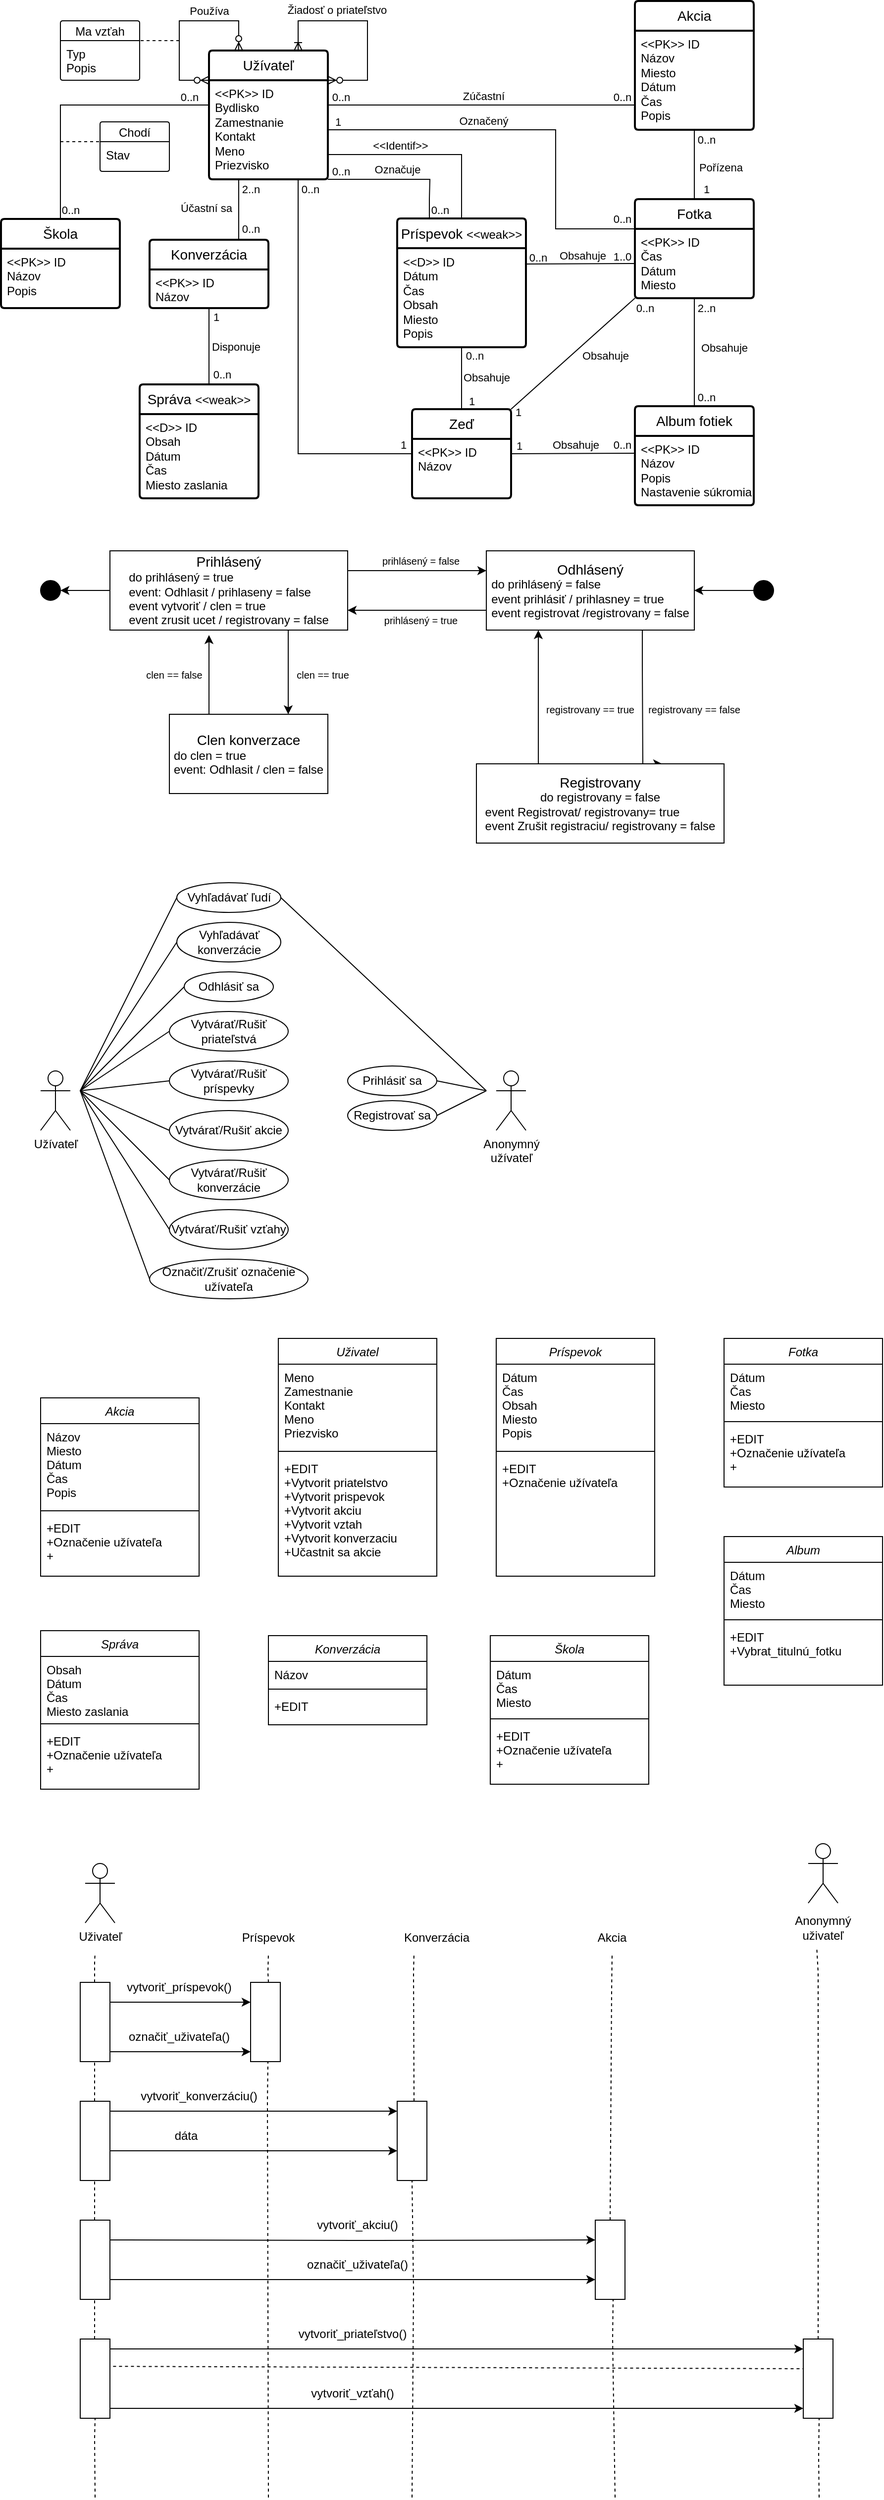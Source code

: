 <mxfile version="22.1.4" type="github">
  <diagram name="Page-1" id="Py95Msaqg68VN7jRr9Af">
    <mxGraphModel dx="1050" dy="542" grid="1" gridSize="10" guides="1" tooltips="1" connect="1" arrows="1" fold="1" page="1" pageScale="1" pageWidth="850" pageHeight="1100" math="0" shadow="0">
      <root>
        <mxCell id="0" />
        <mxCell id="1" parent="0" />
        <mxCell id="Nmloi4NeHado9MyzTiAl-1" value="Užívateľ" style="swimlane;childLayout=stackLayout;horizontal=1;startSize=30;horizontalStack=0;rounded=1;fontSize=14;fontStyle=0;strokeWidth=2;resizeParent=0;resizeLast=1;shadow=0;dashed=0;align=center;arcSize=4;whiteSpace=wrap;html=1;" vertex="1" parent="1">
          <mxGeometry x="250" y="90" width="120" height="130" as="geometry" />
        </mxCell>
        <mxCell id="Nmloi4NeHado9MyzTiAl-2" value="&amp;lt;&amp;lt;PK&amp;gt;&amp;gt; ID&lt;br&gt;Bydlisko&lt;br&gt;Zamestnanie&lt;br&gt;Kontakt&lt;br&gt;Meno&amp;nbsp;&lt;br&gt;Priezvisko" style="align=left;strokeColor=none;fillColor=none;spacingLeft=4;fontSize=12;verticalAlign=top;resizable=0;rotatable=0;part=1;html=1;" vertex="1" parent="Nmloi4NeHado9MyzTiAl-1">
          <mxGeometry y="30" width="120" height="100" as="geometry" />
        </mxCell>
        <mxCell id="Nmloi4NeHado9MyzTiAl-3" value="" style="edgeStyle=orthogonalEdgeStyle;fontSize=12;html=1;endArrow=ERzeroToMany;endFill=1;startArrow=ERzeroToMany;rounded=0;entryX=0.25;entryY=0;entryDx=0;entryDy=0;exitX=0;exitY=0;exitDx=0;exitDy=0;" edge="1" parent="Nmloi4NeHado9MyzTiAl-1" source="Nmloi4NeHado9MyzTiAl-2" target="Nmloi4NeHado9MyzTiAl-1">
          <mxGeometry width="100" height="100" relative="1" as="geometry">
            <mxPoint x="-130" y="120" as="sourcePoint" />
            <mxPoint x="-30" y="20" as="targetPoint" />
            <Array as="points">
              <mxPoint x="-30" y="30" />
              <mxPoint x="-30" y="-30" />
              <mxPoint x="30" y="-30" />
            </Array>
          </mxGeometry>
        </mxCell>
        <mxCell id="Nmloi4NeHado9MyzTiAl-4" value="" style="edgeStyle=orthogonalEdgeStyle;fontSize=12;html=1;endArrow=ERoneToMany;startArrow=ERzeroToMany;rounded=0;exitX=1;exitY=0;exitDx=0;exitDy=0;entryX=0.75;entryY=0;entryDx=0;entryDy=0;" edge="1" parent="Nmloi4NeHado9MyzTiAl-1" source="Nmloi4NeHado9MyzTiAl-2" target="Nmloi4NeHado9MyzTiAl-1">
          <mxGeometry width="100" height="100" relative="1" as="geometry">
            <mxPoint x="160" y="-10" as="sourcePoint" />
            <mxPoint x="260" y="-110" as="targetPoint" />
            <Array as="points">
              <mxPoint x="160" y="30" />
              <mxPoint x="160" y="-30" />
              <mxPoint x="90" y="-30" />
            </Array>
          </mxGeometry>
        </mxCell>
        <mxCell id="Nmloi4NeHado9MyzTiAl-5" value="Príspevok&amp;nbsp;&lt;font style=&quot;font-size: 12px;&quot;&gt;&amp;lt;&amp;lt;weak&amp;gt;&amp;gt;&lt;/font&gt;" style="swimlane;childLayout=stackLayout;horizontal=1;startSize=30;horizontalStack=0;rounded=1;fontSize=14;fontStyle=0;strokeWidth=2;resizeParent=0;resizeLast=1;shadow=0;dashed=0;align=center;arcSize=4;whiteSpace=wrap;html=1;" vertex="1" parent="1">
          <mxGeometry x="440" y="259.5" width="130" height="130" as="geometry" />
        </mxCell>
        <mxCell id="Nmloi4NeHado9MyzTiAl-6" value="&amp;lt;&amp;lt;D&amp;gt;&amp;gt; ID&lt;br&gt;Dátum&lt;br&gt;Čas&lt;br&gt;Obsah&lt;br&gt;Miesto&lt;br&gt;Popis" style="align=left;strokeColor=none;fillColor=none;spacingLeft=4;fontSize=12;verticalAlign=top;resizable=0;rotatable=0;part=1;html=1;" vertex="1" parent="Nmloi4NeHado9MyzTiAl-5">
          <mxGeometry y="30" width="130" height="100" as="geometry" />
        </mxCell>
        <mxCell id="Nmloi4NeHado9MyzTiAl-7" value="" style="endArrow=none;html=1;rounded=0;exitX=1;exitY=0.75;exitDx=0;exitDy=0;entryX=0.5;entryY=0;entryDx=0;entryDy=0;edgeStyle=orthogonalEdgeStyle;" edge="1" parent="1" source="Nmloi4NeHado9MyzTiAl-2" target="Nmloi4NeHado9MyzTiAl-5">
          <mxGeometry relative="1" as="geometry">
            <mxPoint x="380" y="320" as="sourcePoint" />
            <mxPoint x="460" y="145" as="targetPoint" />
          </mxGeometry>
        </mxCell>
        <mxCell id="Nmloi4NeHado9MyzTiAl-8" value="&amp;lt;&amp;lt;Identif&amp;gt;&amp;gt;" style="edgeLabel;html=1;align=center;verticalAlign=middle;resizable=0;points=[];" vertex="1" connectable="0" parent="Nmloi4NeHado9MyzTiAl-7">
          <mxGeometry x="-0.001" y="-1" relative="1" as="geometry">
            <mxPoint x="-27" y="-10" as="offset" />
          </mxGeometry>
        </mxCell>
        <mxCell id="Nmloi4NeHado9MyzTiAl-9" value="&lt;font style=&quot;font-size: 12px;&quot;&gt;Chodí&lt;/font&gt;" style="swimlane;childLayout=stackLayout;horizontal=1;startSize=20;horizontalStack=0;rounded=1;fontSize=14;fontStyle=0;strokeWidth=1;resizeParent=0;resizeLast=1;shadow=0;dashed=0;align=center;arcSize=4;whiteSpace=wrap;html=1;" vertex="1" parent="1">
          <mxGeometry x="140" y="162" width="70" height="50" as="geometry" />
        </mxCell>
        <mxCell id="Nmloi4NeHado9MyzTiAl-10" value="&lt;font style=&quot;font-size: 12px;&quot;&gt;Stav&lt;/font&gt;" style="align=left;strokeColor=none;fillColor=none;spacingLeft=4;fontSize=12;verticalAlign=top;resizable=0;rotatable=0;part=1;html=1;" vertex="1" parent="Nmloi4NeHado9MyzTiAl-9">
          <mxGeometry y="20" width="70" height="30" as="geometry" />
        </mxCell>
        <mxCell id="Nmloi4NeHado9MyzTiAl-11" value="" style="endArrow=none;dashed=1;html=1;rounded=0;entryX=0;entryY=0;entryDx=0;entryDy=0;" edge="1" parent="1" target="Nmloi4NeHado9MyzTiAl-10">
          <mxGeometry width="50" height="50" relative="1" as="geometry">
            <mxPoint x="100" y="182" as="sourcePoint" />
            <mxPoint x="-300" y="83.5" as="targetPoint" />
          </mxGeometry>
        </mxCell>
        <mxCell id="Nmloi4NeHado9MyzTiAl-12" value="Fotka" style="swimlane;childLayout=stackLayout;horizontal=1;startSize=30;horizontalStack=0;rounded=1;fontSize=14;fontStyle=0;strokeWidth=2;resizeParent=0;resizeLast=1;shadow=0;dashed=0;align=center;arcSize=4;whiteSpace=wrap;html=1;" vertex="1" parent="1">
          <mxGeometry x="680" y="240" width="120" height="100" as="geometry" />
        </mxCell>
        <mxCell id="Nmloi4NeHado9MyzTiAl-13" value="&amp;lt;&amp;lt;PK&amp;gt;&amp;gt; ID&lt;br&gt;Čas&amp;nbsp;&lt;br&gt;Dátum&amp;nbsp;&lt;br&gt;Miesto" style="align=left;strokeColor=none;fillColor=none;spacingLeft=4;fontSize=12;verticalAlign=top;resizable=0;rotatable=0;part=1;html=1;" vertex="1" parent="Nmloi4NeHado9MyzTiAl-12">
          <mxGeometry y="30" width="120" height="70" as="geometry" />
        </mxCell>
        <mxCell id="Nmloi4NeHado9MyzTiAl-14" value="Album fotiek" style="swimlane;childLayout=stackLayout;horizontal=1;startSize=30;horizontalStack=0;rounded=1;fontSize=14;fontStyle=0;strokeWidth=2;resizeParent=0;resizeLast=1;shadow=0;dashed=0;align=center;arcSize=4;whiteSpace=wrap;html=1;" vertex="1" parent="1">
          <mxGeometry x="680" y="449" width="120" height="100" as="geometry" />
        </mxCell>
        <mxCell id="Nmloi4NeHado9MyzTiAl-15" value="&amp;lt;&amp;lt;PK&amp;gt;&amp;gt; ID&lt;br&gt;Názov&lt;br&gt;Popis&lt;br&gt;Nastavenie súkromia" style="align=left;strokeColor=none;fillColor=none;spacingLeft=4;fontSize=12;verticalAlign=top;resizable=0;rotatable=0;part=1;html=1;" vertex="1" parent="Nmloi4NeHado9MyzTiAl-14">
          <mxGeometry y="30" width="120" height="70" as="geometry" />
        </mxCell>
        <mxCell id="Nmloi4NeHado9MyzTiAl-16" value="Zeď" style="swimlane;childLayout=stackLayout;horizontal=1;startSize=30;horizontalStack=0;rounded=1;fontSize=14;fontStyle=0;strokeWidth=2;resizeParent=0;resizeLast=1;shadow=0;dashed=0;align=center;arcSize=4;whiteSpace=wrap;html=1;" vertex="1" parent="1">
          <mxGeometry x="455" y="452" width="100" height="90" as="geometry" />
        </mxCell>
        <mxCell id="Nmloi4NeHado9MyzTiAl-17" value="&amp;lt;&amp;lt;PK&amp;gt;&amp;gt; ID&lt;br&gt;Názov" style="align=left;strokeColor=none;fillColor=none;spacingLeft=4;fontSize=12;verticalAlign=top;resizable=0;rotatable=0;part=1;html=1;" vertex="1" parent="Nmloi4NeHado9MyzTiAl-16">
          <mxGeometry y="30" width="100" height="60" as="geometry" />
        </mxCell>
        <mxCell id="Nmloi4NeHado9MyzTiAl-18" value="&lt;font style=&quot;font-size: 12px;&quot;&gt;Ma vzťah&lt;/font&gt;" style="swimlane;childLayout=stackLayout;horizontal=1;startSize=20;horizontalStack=0;rounded=1;fontSize=14;fontStyle=0;strokeWidth=1;resizeParent=0;resizeLast=1;shadow=0;dashed=0;align=center;arcSize=4;whiteSpace=wrap;html=1;" vertex="1" parent="1">
          <mxGeometry x="100" y="60" width="80" height="60" as="geometry" />
        </mxCell>
        <mxCell id="Nmloi4NeHado9MyzTiAl-19" value="Typ&lt;br&gt;Popis" style="align=left;strokeColor=none;fillColor=none;spacingLeft=4;fontSize=12;verticalAlign=top;resizable=0;rotatable=0;part=1;html=1;" vertex="1" parent="Nmloi4NeHado9MyzTiAl-18">
          <mxGeometry y="20" width="80" height="40" as="geometry" />
        </mxCell>
        <mxCell id="Nmloi4NeHado9MyzTiAl-20" value="" style="endArrow=none;dashed=1;html=1;rounded=0;entryX=1;entryY=0;entryDx=0;entryDy=0;" edge="1" parent="1" target="Nmloi4NeHado9MyzTiAl-19">
          <mxGeometry width="50" height="50" relative="1" as="geometry">
            <mxPoint x="220" y="80" as="sourcePoint" />
            <mxPoint x="180" y="30" as="targetPoint" />
          </mxGeometry>
        </mxCell>
        <mxCell id="Nmloi4NeHado9MyzTiAl-21" value="Žiadosť o priateľstvo" style="edgeLabel;html=1;align=center;verticalAlign=middle;resizable=0;points=[];" vertex="1" connectable="0" parent="1">
          <mxGeometry x="389.997" y="50" as="geometry">
            <mxPoint x="-11" y="-1" as="offset" />
          </mxGeometry>
        </mxCell>
        <mxCell id="Nmloi4NeHado9MyzTiAl-22" value="Zúčastní" style="edgeLabel;html=1;align=center;verticalAlign=middle;resizable=0;points=[];" vertex="1" connectable="0" parent="1">
          <mxGeometry x="529.993" y="137" as="geometry">
            <mxPoint x="-3" y="-1" as="offset" />
          </mxGeometry>
        </mxCell>
        <mxCell id="Nmloi4NeHado9MyzTiAl-23" value="Správa &lt;font style=&quot;font-size: 12px;&quot;&gt;&amp;lt;&amp;lt;weak&amp;gt;&amp;gt;&lt;/font&gt;" style="swimlane;childLayout=stackLayout;horizontal=1;startSize=30;horizontalStack=0;rounded=1;fontSize=14;fontStyle=0;strokeWidth=2;resizeParent=0;resizeLast=1;shadow=0;dashed=0;align=center;arcSize=4;whiteSpace=wrap;html=1;" vertex="1" parent="1">
          <mxGeometry x="180" y="427" width="120" height="115" as="geometry" />
        </mxCell>
        <mxCell id="Nmloi4NeHado9MyzTiAl-24" value="&amp;lt;&amp;lt;D&amp;gt;&amp;gt; ID&lt;br&gt;Obsah&lt;br&gt;Dátum&lt;br&gt;Čas&lt;br&gt;Miesto zaslania" style="align=left;strokeColor=none;fillColor=none;spacingLeft=4;fontSize=12;verticalAlign=top;resizable=0;rotatable=0;part=1;html=1;" vertex="1" parent="Nmloi4NeHado9MyzTiAl-23">
          <mxGeometry y="30" width="120" height="85" as="geometry" />
        </mxCell>
        <mxCell id="Nmloi4NeHado9MyzTiAl-25" value="" style="endArrow=none;html=1;rounded=0;entryX=0.5;entryY=0;entryDx=0;entryDy=0;exitX=0.5;exitY=1;exitDx=0;exitDy=0;" edge="1" parent="1" source="Nmloi4NeHado9MyzTiAl-13" target="Nmloi4NeHado9MyzTiAl-14">
          <mxGeometry relative="1" as="geometry">
            <mxPoint x="660" y="320" as="sourcePoint" />
            <mxPoint x="820" y="320" as="targetPoint" />
          </mxGeometry>
        </mxCell>
        <mxCell id="Nmloi4NeHado9MyzTiAl-26" value="0..n" style="edgeLabel;html=1;align=center;verticalAlign=middle;resizable=0;points=[];" vertex="1" connectable="0" parent="1">
          <mxGeometry x="751.996" y="440" as="geometry" />
        </mxCell>
        <mxCell id="Nmloi4NeHado9MyzTiAl-27" value="2..n" style="edgeLabel;html=1;align=center;verticalAlign=middle;resizable=0;points=[];" vertex="1" connectable="0" parent="1">
          <mxGeometry x="751.996" y="350" as="geometry" />
        </mxCell>
        <mxCell id="Nmloi4NeHado9MyzTiAl-28" value="Obsahuje" style="edgeLabel;html=1;align=center;verticalAlign=middle;resizable=0;points=[];" vertex="1" connectable="0" parent="1">
          <mxGeometry x="769.996" y="389.5" as="geometry" />
        </mxCell>
        <mxCell id="Nmloi4NeHado9MyzTiAl-29" value="Obsahuje" style="edgeLabel;html=1;align=center;verticalAlign=middle;resizable=0;points=[];" vertex="1" connectable="0" parent="1">
          <mxGeometry x="626.996" y="297" as="geometry" />
        </mxCell>
        <mxCell id="Nmloi4NeHado9MyzTiAl-30" value="Používa" style="edgeLabel;html=1;align=center;verticalAlign=middle;resizable=0;points=[];" vertex="1" connectable="0" parent="1">
          <mxGeometry x="249.996" y="50" as="geometry" />
        </mxCell>
        <mxCell id="Nmloi4NeHado9MyzTiAl-31" value="0..n" style="edgeLabel;html=1;align=center;verticalAlign=middle;resizable=0;points=[];" vertex="1" connectable="0" parent="1">
          <mxGeometry x="351.996" y="230" as="geometry" />
        </mxCell>
        <mxCell id="Nmloi4NeHado9MyzTiAl-32" value="Konverzácia" style="swimlane;childLayout=stackLayout;horizontal=1;startSize=30;horizontalStack=0;rounded=1;fontSize=14;fontStyle=0;strokeWidth=2;resizeParent=0;resizeLast=1;shadow=0;dashed=0;align=center;arcSize=4;whiteSpace=wrap;html=1;" vertex="1" parent="1">
          <mxGeometry x="190" y="281" width="120" height="69" as="geometry" />
        </mxCell>
        <mxCell id="Nmloi4NeHado9MyzTiAl-33" value="&amp;lt;&amp;lt;PK&amp;gt;&amp;gt; ID&lt;br&gt;Názov" style="align=left;strokeColor=none;fillColor=none;spacingLeft=4;fontSize=12;verticalAlign=top;resizable=0;rotatable=0;part=1;html=1;" vertex="1" parent="Nmloi4NeHado9MyzTiAl-32">
          <mxGeometry y="30" width="120" height="39" as="geometry" />
        </mxCell>
        <mxCell id="Nmloi4NeHado9MyzTiAl-34" value="" style="endArrow=none;html=1;rounded=0;entryX=0;entryY=0.25;entryDx=0;entryDy=0;exitX=0.75;exitY=1;exitDx=0;exitDy=0;edgeStyle=orthogonalEdgeStyle;" edge="1" parent="1" source="Nmloi4NeHado9MyzTiAl-2" target="Nmloi4NeHado9MyzTiAl-17">
          <mxGeometry width="50" height="50" relative="1" as="geometry">
            <mxPoint x="350" y="440" as="sourcePoint" />
            <mxPoint x="400" y="390" as="targetPoint" />
          </mxGeometry>
        </mxCell>
        <mxCell id="Nmloi4NeHado9MyzTiAl-35" value="" style="endArrow=none;html=1;rounded=0;entryX=0.25;entryY=1;entryDx=0;entryDy=0;exitX=0.75;exitY=0;exitDx=0;exitDy=0;" edge="1" parent="1" source="Nmloi4NeHado9MyzTiAl-32" target="Nmloi4NeHado9MyzTiAl-2">
          <mxGeometry width="50" height="50" relative="1" as="geometry">
            <mxPoint x="140" y="320" as="sourcePoint" />
            <mxPoint x="190" y="270" as="targetPoint" />
          </mxGeometry>
        </mxCell>
        <mxCell id="Nmloi4NeHado9MyzTiAl-36" value="" style="endArrow=none;html=1;rounded=0;entryX=0.5;entryY=1;entryDx=0;entryDy=0;exitX=0.5;exitY=0;exitDx=0;exitDy=0;edgeStyle=orthogonalEdgeStyle;" edge="1" parent="1" source="Nmloi4NeHado9MyzTiAl-23" target="Nmloi4NeHado9MyzTiAl-33">
          <mxGeometry width="50" height="50" relative="1" as="geometry">
            <mxPoint x="100" y="360" as="sourcePoint" />
            <mxPoint x="150" y="310" as="targetPoint" />
            <Array as="points">
              <mxPoint x="250" y="370" />
              <mxPoint x="250" y="370" />
            </Array>
          </mxGeometry>
        </mxCell>
        <mxCell id="Nmloi4NeHado9MyzTiAl-37" value="0..n" style="edgeLabel;html=1;align=center;verticalAlign=middle;resizable=0;points=[];" vertex="1" connectable="0" parent="1">
          <mxGeometry x="262.996" y="416.5" as="geometry" />
        </mxCell>
        <mxCell id="Nmloi4NeHado9MyzTiAl-38" value="0..n" style="edgeLabel;html=1;align=center;verticalAlign=middle;resizable=0;points=[];" vertex="1" connectable="0" parent="1">
          <mxGeometry x="291.996" y="270" as="geometry" />
        </mxCell>
        <mxCell id="Nmloi4NeHado9MyzTiAl-39" value="2..n" style="edgeLabel;html=1;align=center;verticalAlign=middle;resizable=0;points=[];" vertex="1" connectable="0" parent="1">
          <mxGeometry x="291.996" y="230" as="geometry" />
        </mxCell>
        <mxCell id="Nmloi4NeHado9MyzTiAl-40" value="1" style="edgeLabel;html=1;align=center;verticalAlign=middle;resizable=0;points=[];" vertex="1" connectable="0" parent="1">
          <mxGeometry x="256.996" y="359" as="geometry" />
        </mxCell>
        <mxCell id="Nmloi4NeHado9MyzTiAl-41" value="Disponuje" style="edgeLabel;html=1;align=center;verticalAlign=middle;resizable=0;points=[];" vertex="1" connectable="0" parent="1">
          <mxGeometry x="280.003" y="389.5" as="geometry">
            <mxPoint x="-3" y="-1" as="offset" />
          </mxGeometry>
        </mxCell>
        <mxCell id="Nmloi4NeHado9MyzTiAl-42" value="Účastní sa" style="edgeLabel;html=1;align=center;verticalAlign=middle;resizable=0;points=[];" vertex="1" connectable="0" parent="1">
          <mxGeometry x="250.003" y="250" as="geometry">
            <mxPoint x="-3" y="-1" as="offset" />
          </mxGeometry>
        </mxCell>
        <mxCell id="Nmloi4NeHado9MyzTiAl-43" value="Škola" style="swimlane;childLayout=stackLayout;horizontal=1;startSize=30;horizontalStack=0;rounded=1;fontSize=14;fontStyle=0;strokeWidth=2;resizeParent=0;resizeLast=1;shadow=0;dashed=0;align=center;arcSize=4;whiteSpace=wrap;html=1;" vertex="1" parent="1">
          <mxGeometry x="40" y="260" width="120" height="90" as="geometry" />
        </mxCell>
        <mxCell id="Nmloi4NeHado9MyzTiAl-44" value="&amp;lt;&amp;lt;PK&amp;gt;&amp;gt; ID&lt;br&gt;Názov&lt;br&gt;Popis" style="align=left;strokeColor=none;fillColor=none;spacingLeft=4;fontSize=12;verticalAlign=top;resizable=0;rotatable=0;part=1;html=1;" vertex="1" parent="Nmloi4NeHado9MyzTiAl-43">
          <mxGeometry y="30" width="120" height="60" as="geometry" />
        </mxCell>
        <mxCell id="Nmloi4NeHado9MyzTiAl-45" value="0..n" style="edgeLabel;html=1;align=center;verticalAlign=middle;resizable=0;points=[];" vertex="1" connectable="0" parent="1">
          <mxGeometry x="517.996" y="398" as="geometry" />
        </mxCell>
        <mxCell id="Nmloi4NeHado9MyzTiAl-46" value="1" style="edgeLabel;html=1;align=center;verticalAlign=middle;resizable=0;points=[];" vertex="1" connectable="0" parent="1">
          <mxGeometry x="445.996" y="487.5" as="geometry" />
        </mxCell>
        <mxCell id="Nmloi4NeHado9MyzTiAl-47" value="1" style="edgeLabel;html=1;align=center;verticalAlign=middle;resizable=0;points=[];" vertex="1" connectable="0" parent="1">
          <mxGeometry x="514.996" y="444" as="geometry" />
        </mxCell>
        <mxCell id="Nmloi4NeHado9MyzTiAl-48" value="" style="endArrow=none;html=1;rounded=0;entryX=0.5;entryY=1;entryDx=0;entryDy=0;exitX=0.5;exitY=0;exitDx=0;exitDy=0;" edge="1" parent="1" source="Nmloi4NeHado9MyzTiAl-16" target="Nmloi4NeHado9MyzTiAl-6">
          <mxGeometry width="50" height="50" relative="1" as="geometry">
            <mxPoint x="390" y="470" as="sourcePoint" />
            <mxPoint x="440" y="420" as="targetPoint" />
          </mxGeometry>
        </mxCell>
        <mxCell id="Nmloi4NeHado9MyzTiAl-49" value="Obsahuje" style="edgeLabel;html=1;align=center;verticalAlign=middle;resizable=0;points=[];" vertex="1" connectable="0" parent="1">
          <mxGeometry x="529.996" y="419.5" as="geometry" />
        </mxCell>
        <mxCell id="Nmloi4NeHado9MyzTiAl-50" value="" style="endArrow=none;html=1;rounded=0;exitX=1;exitY=0;exitDx=0;exitDy=0;entryX=0;entryY=1;entryDx=0;entryDy=0;" edge="1" parent="1" source="Nmloi4NeHado9MyzTiAl-16" target="Nmloi4NeHado9MyzTiAl-13">
          <mxGeometry width="50" height="50" relative="1" as="geometry">
            <mxPoint x="610" y="440" as="sourcePoint" />
            <mxPoint x="660" y="390" as="targetPoint" />
          </mxGeometry>
        </mxCell>
        <mxCell id="Nmloi4NeHado9MyzTiAl-51" value="" style="endArrow=none;html=1;rounded=0;exitX=1;exitY=0.25;exitDx=0;exitDy=0;entryX=0;entryY=0.25;entryDx=0;entryDy=0;" edge="1" parent="1" source="Nmloi4NeHado9MyzTiAl-17" target="Nmloi4NeHado9MyzTiAl-15">
          <mxGeometry width="50" height="50" relative="1" as="geometry">
            <mxPoint x="565" y="462" as="sourcePoint" />
            <mxPoint x="690" y="330" as="targetPoint" />
          </mxGeometry>
        </mxCell>
        <mxCell id="Nmloi4NeHado9MyzTiAl-52" value="Obsahuje" style="edgeLabel;html=1;align=center;verticalAlign=middle;resizable=0;points=[];" vertex="1" connectable="0" parent="1">
          <mxGeometry x="649.996" y="398" as="geometry" />
        </mxCell>
        <mxCell id="Nmloi4NeHado9MyzTiAl-53" value="Obsahuje" style="edgeLabel;html=1;align=center;verticalAlign=middle;resizable=0;points=[];" vertex="1" connectable="0" parent="1">
          <mxGeometry x="619.996" y="487.5" as="geometry" />
        </mxCell>
        <mxCell id="Nmloi4NeHado9MyzTiAl-54" value="1" style="edgeLabel;html=1;align=center;verticalAlign=middle;resizable=0;points=[];" vertex="1" connectable="0" parent="1">
          <mxGeometry x="561.996" y="455" as="geometry" />
        </mxCell>
        <mxCell id="Nmloi4NeHado9MyzTiAl-55" value="1" style="edgeLabel;html=1;align=center;verticalAlign=middle;resizable=0;points=[];" vertex="1" connectable="0" parent="1">
          <mxGeometry x="562.996" y="489" as="geometry" />
        </mxCell>
        <mxCell id="Nmloi4NeHado9MyzTiAl-56" value="0..n" style="edgeLabel;html=1;align=center;verticalAlign=middle;resizable=0;points=[];" vertex="1" connectable="0" parent="1">
          <mxGeometry x="689.996" y="350" as="geometry" />
        </mxCell>
        <mxCell id="Nmloi4NeHado9MyzTiAl-57" value="0..n" style="edgeLabel;html=1;align=center;verticalAlign=middle;resizable=0;points=[];" vertex="1" connectable="0" parent="1">
          <mxGeometry x="666.996" y="487.5" as="geometry" />
        </mxCell>
        <mxCell id="Nmloi4NeHado9MyzTiAl-58" value="0..n" style="edgeLabel;html=1;align=center;verticalAlign=middle;resizable=0;points=[];" vertex="1" connectable="0" parent="1">
          <mxGeometry x="581.996" y="299" as="geometry" />
        </mxCell>
        <mxCell id="Nmloi4NeHado9MyzTiAl-59" value="1..0" style="edgeLabel;html=1;align=center;verticalAlign=middle;resizable=0;points=[];" vertex="1" connectable="0" parent="1">
          <mxGeometry x="666.996" y="298" as="geometry" />
        </mxCell>
        <mxCell id="Nmloi4NeHado9MyzTiAl-60" value="" style="endArrow=none;html=1;rounded=0;exitX=0.992;exitY=0.16;exitDx=0;exitDy=0;entryX=0;entryY=0.5;entryDx=0;entryDy=0;exitPerimeter=0;" edge="1" parent="1" source="Nmloi4NeHado9MyzTiAl-6" target="Nmloi4NeHado9MyzTiAl-13">
          <mxGeometry width="50" height="50" relative="1" as="geometry">
            <mxPoint x="610" y="370" as="sourcePoint" />
            <mxPoint x="660" y="320" as="targetPoint" />
          </mxGeometry>
        </mxCell>
        <mxCell id="Nmloi4NeHado9MyzTiAl-61" value="Akcia" style="swimlane;childLayout=stackLayout;horizontal=1;startSize=30;horizontalStack=0;rounded=1;fontSize=14;fontStyle=0;strokeWidth=2;resizeParent=0;resizeLast=1;shadow=0;dashed=0;align=center;arcSize=4;whiteSpace=wrap;html=1;" vertex="1" parent="1">
          <mxGeometry x="680" y="40" width="120" height="130" as="geometry" />
        </mxCell>
        <mxCell id="Nmloi4NeHado9MyzTiAl-62" value="&amp;lt;&amp;lt;PK&amp;gt;&amp;gt; ID&lt;br&gt;Názov&lt;br&gt;Miesto&lt;br&gt;Dátum&lt;br&gt;Čas&lt;br&gt;Popis" style="align=left;strokeColor=none;fillColor=none;spacingLeft=4;fontSize=12;verticalAlign=top;resizable=0;rotatable=0;part=1;html=1;" vertex="1" parent="Nmloi4NeHado9MyzTiAl-61">
          <mxGeometry y="30" width="120" height="100" as="geometry" />
        </mxCell>
        <mxCell id="Nmloi4NeHado9MyzTiAl-63" value="" style="endArrow=none;html=1;rounded=0;entryX=0.5;entryY=1;entryDx=0;entryDy=0;exitX=0.5;exitY=0;exitDx=0;exitDy=0;" edge="1" parent="1" source="Nmloi4NeHado9MyzTiAl-12" target="Nmloi4NeHado9MyzTiAl-62">
          <mxGeometry width="50" height="50" relative="1" as="geometry">
            <mxPoint x="620" y="250" as="sourcePoint" />
            <mxPoint x="670" y="200" as="targetPoint" />
          </mxGeometry>
        </mxCell>
        <mxCell id="Nmloi4NeHado9MyzTiAl-64" value="Pořízena&amp;nbsp;" style="edgeLabel;html=1;align=center;verticalAlign=middle;resizable=0;points=[];" vertex="1" connectable="0" parent="1">
          <mxGeometry x="767.996" y="208" as="geometry" />
        </mxCell>
        <mxCell id="Nmloi4NeHado9MyzTiAl-65" value="0..n" style="edgeLabel;html=1;align=center;verticalAlign=middle;resizable=0;points=[];" vertex="1" connectable="0" parent="1">
          <mxGeometry x="751.996" y="180" as="geometry" />
        </mxCell>
        <mxCell id="Nmloi4NeHado9MyzTiAl-66" value="1" style="edgeLabel;html=1;align=center;verticalAlign=middle;resizable=0;points=[];" vertex="1" connectable="0" parent="1">
          <mxGeometry x="751.996" y="230" as="geometry" />
        </mxCell>
        <mxCell id="Nmloi4NeHado9MyzTiAl-67" value="" style="endArrow=none;html=1;rounded=0;exitX=1;exitY=0.5;exitDx=0;exitDy=0;entryX=0;entryY=0;entryDx=0;entryDy=0;edgeStyle=orthogonalEdgeStyle;" edge="1" parent="1" source="Nmloi4NeHado9MyzTiAl-2" target="Nmloi4NeHado9MyzTiAl-13">
          <mxGeometry relative="1" as="geometry">
            <mxPoint x="380" y="205" as="sourcePoint" />
            <mxPoint x="515" y="270" as="targetPoint" />
            <Array as="points">
              <mxPoint x="600" y="170" />
              <mxPoint x="600" y="270" />
            </Array>
          </mxGeometry>
        </mxCell>
        <mxCell id="Nmloi4NeHado9MyzTiAl-68" value="Označený" style="edgeLabel;html=1;align=center;verticalAlign=middle;resizable=0;points=[];" vertex="1" connectable="0" parent="1">
          <mxGeometry x="529.993" y="162" as="geometry">
            <mxPoint x="-3" y="-1" as="offset" />
          </mxGeometry>
        </mxCell>
        <mxCell id="Nmloi4NeHado9MyzTiAl-69" value="" style="endArrow=none;html=1;rounded=0;entryX=1;entryY=1;entryDx=0;entryDy=0;exitX=0.25;exitY=0;exitDx=0;exitDy=0;edgeStyle=orthogonalEdgeStyle;" edge="1" parent="1" source="Nmloi4NeHado9MyzTiAl-5" target="Nmloi4NeHado9MyzTiAl-2">
          <mxGeometry width="50" height="50" relative="1" as="geometry">
            <mxPoint x="440" y="310" as="sourcePoint" />
            <mxPoint x="490" y="260" as="targetPoint" />
            <Array as="points">
              <mxPoint x="473" y="240" />
              <mxPoint x="473" y="240" />
              <mxPoint x="473" y="220" />
            </Array>
          </mxGeometry>
        </mxCell>
        <mxCell id="Nmloi4NeHado9MyzTiAl-70" value="Označuje" style="edgeLabel;html=1;align=center;verticalAlign=middle;resizable=0;points=[];" vertex="1" connectable="0" parent="1">
          <mxGeometry x="440" y="210" as="geometry" />
        </mxCell>
        <mxCell id="Nmloi4NeHado9MyzTiAl-71" value="0..n" style="edgeLabel;html=1;align=center;verticalAlign=middle;resizable=0;points=[];" vertex="1" connectable="0" parent="1">
          <mxGeometry x="382.996" y="212" as="geometry" />
        </mxCell>
        <mxCell id="Nmloi4NeHado9MyzTiAl-72" value="0..n" style="edgeLabel;html=1;align=center;verticalAlign=middle;resizable=0;points=[];" vertex="1" connectable="0" parent="1">
          <mxGeometry x="482.996" y="251" as="geometry" />
        </mxCell>
        <mxCell id="Nmloi4NeHado9MyzTiAl-73" value="1" style="edgeLabel;html=1;align=center;verticalAlign=middle;resizable=0;points=[];" vertex="1" connectable="0" parent="1">
          <mxGeometry x="379.996" y="162" as="geometry" />
        </mxCell>
        <mxCell id="Nmloi4NeHado9MyzTiAl-74" value="0..n" style="edgeLabel;html=1;align=center;verticalAlign=middle;resizable=0;points=[];" vertex="1" connectable="0" parent="1">
          <mxGeometry x="666.996" y="260" as="geometry" />
        </mxCell>
        <mxCell id="Nmloi4NeHado9MyzTiAl-75" value="0..n" style="edgeLabel;html=1;align=center;verticalAlign=middle;resizable=0;points=[];" vertex="1" connectable="0" parent="1">
          <mxGeometry x="666.996" y="137" as="geometry" />
        </mxCell>
        <mxCell id="Nmloi4NeHado9MyzTiAl-76" value="0..n" style="edgeLabel;html=1;align=center;verticalAlign=middle;resizable=0;points=[];" vertex="1" connectable="0" parent="1">
          <mxGeometry x="382.996" y="137" as="geometry" />
        </mxCell>
        <mxCell id="Nmloi4NeHado9MyzTiAl-77" value="" style="endArrow=none;html=1;rounded=0;exitX=1;exitY=0.25;exitDx=0;exitDy=0;entryX=0;entryY=0.75;entryDx=0;entryDy=0;" edge="1" parent="1" source="Nmloi4NeHado9MyzTiAl-2" target="Nmloi4NeHado9MyzTiAl-62">
          <mxGeometry width="50" height="50" relative="1" as="geometry">
            <mxPoint x="420" y="190" as="sourcePoint" />
            <mxPoint x="470" y="140" as="targetPoint" />
          </mxGeometry>
        </mxCell>
        <mxCell id="Nmloi4NeHado9MyzTiAl-78" value="0..n" style="edgeLabel;html=1;align=center;verticalAlign=middle;resizable=0;points=[];" vertex="1" connectable="0" parent="1">
          <mxGeometry x="229.996" y="137" as="geometry" />
        </mxCell>
        <mxCell id="Nmloi4NeHado9MyzTiAl-79" value="0..n" style="edgeLabel;html=1;align=center;verticalAlign=middle;resizable=0;points=[];" vertex="1" connectable="0" parent="1">
          <mxGeometry x="109.996" y="251" as="geometry" />
        </mxCell>
        <mxCell id="Nmloi4NeHado9MyzTiAl-80" value="" style="endArrow=none;html=1;rounded=0;entryX=0;entryY=0.25;entryDx=0;entryDy=0;exitX=0.5;exitY=0;exitDx=0;exitDy=0;edgeStyle=orthogonalEdgeStyle;" edge="1" parent="1" source="Nmloi4NeHado9MyzTiAl-43" target="Nmloi4NeHado9MyzTiAl-2">
          <mxGeometry width="50" height="50" relative="1" as="geometry">
            <mxPoint x="80" y="200" as="sourcePoint" />
            <mxPoint x="130" y="150" as="targetPoint" />
          </mxGeometry>
        </mxCell>
        <mxCell id="Nmloi4NeHado9MyzTiAl-81" style="edgeStyle=orthogonalEdgeStyle;rounded=0;orthogonalLoop=1;jettySize=auto;html=1;exitX=1;exitY=0.25;exitDx=0;exitDy=0;entryX=0;entryY=0.25;entryDx=0;entryDy=0;" edge="1" parent="1" source="Nmloi4NeHado9MyzTiAl-83" target="Nmloi4NeHado9MyzTiAl-86">
          <mxGeometry relative="1" as="geometry">
            <mxPoint x="520" y="615.026" as="targetPoint" />
          </mxGeometry>
        </mxCell>
        <mxCell id="Nmloi4NeHado9MyzTiAl-82" style="edgeStyle=orthogonalEdgeStyle;rounded=0;orthogonalLoop=1;jettySize=auto;html=1;exitX=0.75;exitY=1;exitDx=0;exitDy=0;entryX=0.75;entryY=0;entryDx=0;entryDy=0;" edge="1" parent="1" source="Nmloi4NeHado9MyzTiAl-83" target="Nmloi4NeHado9MyzTiAl-97">
          <mxGeometry relative="1" as="geometry">
            <mxPoint x="312.5" y="760" as="targetPoint" />
          </mxGeometry>
        </mxCell>
        <mxCell id="Nmloi4NeHado9MyzTiAl-83" value="&lt;font style=&quot;font-size: 14px;&quot;&gt;Prihlásený&lt;/font&gt;&lt;br&gt;&lt;div style=&quot;text-align: left;&quot;&gt;&lt;span style=&quot;background-color: initial;&quot;&gt;do prihlásený = true&lt;/span&gt;&lt;/div&gt;&lt;div style=&quot;text-align: left;&quot;&gt;&lt;span style=&quot;background-color: initial;&quot;&gt;event: Odhlasit / prihlaseny = false&lt;/span&gt;&lt;/div&gt;&lt;div style=&quot;text-align: left;&quot;&gt;&lt;span style=&quot;background-color: initial;&quot;&gt;event vytvoriť / clen = true&lt;/span&gt;&lt;/div&gt;&lt;div style=&quot;text-align: left;&quot;&gt;&lt;span style=&quot;background-color: initial;&quot;&gt;event zrusit ucet / registrovany = false&lt;/span&gt;&lt;/div&gt;" style="rounded=0;whiteSpace=wrap;html=1;align=center;" vertex="1" parent="1">
          <mxGeometry x="150" y="595" width="240" height="80" as="geometry" />
        </mxCell>
        <mxCell id="Nmloi4NeHado9MyzTiAl-84" style="edgeStyle=orthogonalEdgeStyle;rounded=0;orthogonalLoop=1;jettySize=auto;html=1;exitX=0;exitY=0.75;exitDx=0;exitDy=0;entryX=1;entryY=0.75;entryDx=0;entryDy=0;" edge="1" parent="1" source="Nmloi4NeHado9MyzTiAl-86" target="Nmloi4NeHado9MyzTiAl-83">
          <mxGeometry relative="1" as="geometry" />
        </mxCell>
        <mxCell id="Nmloi4NeHado9MyzTiAl-85" style="edgeStyle=orthogonalEdgeStyle;rounded=0;orthogonalLoop=1;jettySize=auto;html=1;exitX=0.75;exitY=1;exitDx=0;exitDy=0;entryX=0.75;entryY=0;entryDx=0;entryDy=0;" edge="1" parent="1" source="Nmloi4NeHado9MyzTiAl-86" target="Nmloi4NeHado9MyzTiAl-92">
          <mxGeometry relative="1" as="geometry">
            <Array as="points">
              <mxPoint x="687" y="710" />
              <mxPoint x="688" y="760" />
              <mxPoint x="688" y="810" />
            </Array>
          </mxGeometry>
        </mxCell>
        <mxCell id="Nmloi4NeHado9MyzTiAl-86" value="&lt;font style=&quot;&quot;&gt;&lt;span style=&quot;font-size: 14px;&quot;&gt;Odhlásený&lt;/span&gt;&lt;br&gt;&lt;div style=&quot;text-align: left;&quot;&gt;&lt;span style=&quot;background-color: initial;&quot;&gt;do prihlásený = false&lt;/span&gt;&lt;/div&gt;&lt;div style=&quot;text-align: left;&quot;&gt;&lt;span style=&quot;background-color: initial;&quot;&gt;event prihlásiť / prihlasney = true&lt;/span&gt;&lt;/div&gt;&lt;div style=&quot;text-align: left;&quot;&gt;&lt;span style=&quot;background-color: initial;&quot;&gt;event registrovat /registrovany = false&lt;/span&gt;&lt;/div&gt;&lt;/font&gt;" style="rounded=0;whiteSpace=wrap;html=1;align=center;" vertex="1" parent="1">
          <mxGeometry x="530" y="595" width="210" height="80" as="geometry" />
        </mxCell>
        <mxCell id="Nmloi4NeHado9MyzTiAl-87" style="edgeStyle=orthogonalEdgeStyle;rounded=0;orthogonalLoop=1;jettySize=auto;html=1;exitX=0;exitY=0.5;exitDx=0;exitDy=0;entryX=1;entryY=0.5;entryDx=0;entryDy=0;" edge="1" parent="1" source="Nmloi4NeHado9MyzTiAl-88" target="Nmloi4NeHado9MyzTiAl-86">
          <mxGeometry relative="1" as="geometry" />
        </mxCell>
        <mxCell id="Nmloi4NeHado9MyzTiAl-88" value="" style="ellipse;whiteSpace=wrap;html=1;fillColor=#000000;" vertex="1" parent="1">
          <mxGeometry x="800" y="625" width="20" height="20" as="geometry" />
        </mxCell>
        <mxCell id="Nmloi4NeHado9MyzTiAl-89" value="prihlásený = false" style="text;html=1;strokeColor=none;fillColor=none;align=center;verticalAlign=middle;whiteSpace=wrap;rounded=0;fontSize=10;" vertex="1" parent="1">
          <mxGeometry x="414" y="590" width="100" height="30" as="geometry" />
        </mxCell>
        <mxCell id="Nmloi4NeHado9MyzTiAl-90" value="prihlásený = true" style="text;html=1;strokeColor=none;fillColor=none;align=center;verticalAlign=middle;whiteSpace=wrap;rounded=0;fontSize=10;" vertex="1" parent="1">
          <mxGeometry x="414" y="650" width="100" height="30" as="geometry" />
        </mxCell>
        <mxCell id="Nmloi4NeHado9MyzTiAl-91" value="clen == true" style="text;html=1;strokeColor=none;fillColor=none;align=center;verticalAlign=middle;whiteSpace=wrap;rounded=0;fontSize=10;" vertex="1" parent="1">
          <mxGeometry x="330" y="710" width="70" height="20" as="geometry" />
        </mxCell>
        <mxCell id="Nmloi4NeHado9MyzTiAl-92" value="&lt;span style=&quot;background-color: initial; text-align: left;&quot;&gt;&lt;span style=&quot;font-size: 14px;&quot;&gt;Registrovany&lt;br&gt;&lt;/span&gt;do registrovany = false&lt;/span&gt;&lt;br&gt;&lt;div style=&quot;text-align: left;&quot;&gt;&lt;span style=&quot;background-color: initial;&quot;&gt;event Registrovat/ registrovany= true&lt;/span&gt;&lt;br&gt;&lt;/div&gt;&lt;div style=&quot;text-align: left;&quot;&gt;event Zrušit registraciu/ registrovany = false&lt;/div&gt;" style="rounded=0;whiteSpace=wrap;html=1;align=center;" vertex="1" parent="1">
          <mxGeometry x="520" y="810" width="250" height="80" as="geometry" />
        </mxCell>
        <mxCell id="Nmloi4NeHado9MyzTiAl-93" style="edgeStyle=orthogonalEdgeStyle;rounded=0;orthogonalLoop=1;jettySize=auto;html=1;exitX=0.25;exitY=0;exitDx=0;exitDy=0;entryX=0.25;entryY=1;entryDx=0;entryDy=0;" edge="1" parent="1" source="Nmloi4NeHado9MyzTiAl-92" target="Nmloi4NeHado9MyzTiAl-86">
          <mxGeometry relative="1" as="geometry" />
        </mxCell>
        <mxCell id="Nmloi4NeHado9MyzTiAl-94" value="registrovany == false" style="text;html=1;strokeColor=none;fillColor=none;align=center;verticalAlign=middle;whiteSpace=wrap;rounded=0;fontSize=10;" vertex="1" parent="1">
          <mxGeometry x="690" y="740" width="100" height="30" as="geometry" />
        </mxCell>
        <mxCell id="Nmloi4NeHado9MyzTiAl-95" value="registrovany == true" style="text;html=1;strokeColor=none;fillColor=none;align=center;verticalAlign=middle;whiteSpace=wrap;rounded=0;fontSize=10;" vertex="1" parent="1">
          <mxGeometry x="585" y="740" width="100" height="30" as="geometry" />
        </mxCell>
        <mxCell id="Nmloi4NeHado9MyzTiAl-96" style="edgeStyle=orthogonalEdgeStyle;rounded=0;orthogonalLoop=1;jettySize=auto;html=1;exitX=0.25;exitY=0;exitDx=0;exitDy=0;" edge="1" parent="1" source="Nmloi4NeHado9MyzTiAl-97">
          <mxGeometry relative="1" as="geometry">
            <mxPoint x="237.5" y="760" as="sourcePoint" />
            <mxPoint x="250" y="680" as="targetPoint" />
          </mxGeometry>
        </mxCell>
        <mxCell id="Nmloi4NeHado9MyzTiAl-97" value="&lt;font style=&quot;font-size: 14px;&quot;&gt;Clen konverzace&lt;/font&gt;&lt;br&gt;&lt;div style=&quot;text-align: left;&quot;&gt;&lt;span style=&quot;background-color: initial;&quot;&gt;do clen = true&lt;/span&gt;&lt;/div&gt;&lt;div style=&quot;text-align: left;&quot;&gt;&lt;span style=&quot;background-color: initial;&quot;&gt;event: Odhlasit / clen = false&lt;/span&gt;&lt;/div&gt;" style="rounded=0;whiteSpace=wrap;html=1;align=center;" vertex="1" parent="1">
          <mxGeometry x="210" y="760" width="160" height="80" as="geometry" />
        </mxCell>
        <mxCell id="Nmloi4NeHado9MyzTiAl-98" value="clen == false" style="text;html=1;strokeColor=none;fillColor=none;align=center;verticalAlign=middle;whiteSpace=wrap;rounded=0;fontSize=10;" vertex="1" parent="1">
          <mxGeometry x="180" y="710" width="70" height="20" as="geometry" />
        </mxCell>
        <mxCell id="Nmloi4NeHado9MyzTiAl-99" value="" style="endArrow=classic;html=1;rounded=0;exitX=0;exitY=0.5;exitDx=0;exitDy=0;" edge="1" parent="1" source="Nmloi4NeHado9MyzTiAl-83">
          <mxGeometry width="50" height="50" relative="1" as="geometry">
            <mxPoint x="60" y="680" as="sourcePoint" />
            <mxPoint x="100" y="635" as="targetPoint" />
          </mxGeometry>
        </mxCell>
        <mxCell id="Nmloi4NeHado9MyzTiAl-100" value="" style="ellipse;whiteSpace=wrap;html=1;fillColor=#000000;" vertex="1" parent="1">
          <mxGeometry x="80" y="625" width="20" height="20" as="geometry" />
        </mxCell>
        <mxCell id="Nmloi4NeHado9MyzTiAl-101" value="Užívateľ" style="shape=umlActor;verticalLabelPosition=bottom;verticalAlign=top;html=1;outlineConnect=0;" vertex="1" parent="1">
          <mxGeometry x="80" y="1120" width="30" height="60" as="geometry" />
        </mxCell>
        <mxCell id="Nmloi4NeHado9MyzTiAl-102" value="Vytvárať/Rušiť priateľstvá" style="ellipse;whiteSpace=wrap;html=1;" vertex="1" parent="1">
          <mxGeometry x="210" y="1060" width="120" height="40" as="geometry" />
        </mxCell>
        <mxCell id="Nmloi4NeHado9MyzTiAl-103" value="Vytvárať/Rušiť príspevky" style="ellipse;whiteSpace=wrap;html=1;" vertex="1" parent="1">
          <mxGeometry x="210" y="1110" width="120" height="40" as="geometry" />
        </mxCell>
        <mxCell id="Nmloi4NeHado9MyzTiAl-104" value="Vytvárať/Rušiť akcie" style="ellipse;whiteSpace=wrap;html=1;" vertex="1" parent="1">
          <mxGeometry x="210" y="1160" width="120" height="40" as="geometry" />
        </mxCell>
        <mxCell id="Nmloi4NeHado9MyzTiAl-105" value="Vytvárať/Rušiť konverzácie" style="ellipse;whiteSpace=wrap;html=1;" vertex="1" parent="1">
          <mxGeometry x="210" y="1210" width="120" height="40" as="geometry" />
        </mxCell>
        <mxCell id="Nmloi4NeHado9MyzTiAl-106" value="Vytvárať/Rušiť vzťahy" style="ellipse;whiteSpace=wrap;html=1;" vertex="1" parent="1">
          <mxGeometry x="210" y="1260" width="120" height="40" as="geometry" />
        </mxCell>
        <mxCell id="Nmloi4NeHado9MyzTiAl-107" value="Označiť/Zrušiť označenie užívateľa" style="ellipse;whiteSpace=wrap;html=1;" vertex="1" parent="1">
          <mxGeometry x="190" y="1310" width="160" height="40" as="geometry" />
        </mxCell>
        <mxCell id="Nmloi4NeHado9MyzTiAl-108" value="Anonymný &lt;br&gt;užívateľ" style="shape=umlActor;verticalLabelPosition=bottom;verticalAlign=top;html=1;outlineConnect=0;" vertex="1" parent="1">
          <mxGeometry x="540" y="1120" width="30" height="60" as="geometry" />
        </mxCell>
        <mxCell id="Nmloi4NeHado9MyzTiAl-109" value="Odhlásiť sa" style="ellipse;whiteSpace=wrap;html=1;" vertex="1" parent="1">
          <mxGeometry x="225" y="1020" width="90" height="30" as="geometry" />
        </mxCell>
        <mxCell id="Nmloi4NeHado9MyzTiAl-110" value="Prihlásiť sa" style="ellipse;whiteSpace=wrap;html=1;" vertex="1" parent="1">
          <mxGeometry x="390" y="1115" width="90" height="30" as="geometry" />
        </mxCell>
        <mxCell id="Nmloi4NeHado9MyzTiAl-111" value="Registrovať sa" style="ellipse;whiteSpace=wrap;html=1;" vertex="1" parent="1">
          <mxGeometry x="390" y="1150" width="90" height="30" as="geometry" />
        </mxCell>
        <mxCell id="Nmloi4NeHado9MyzTiAl-112" value="Vyhľadávať ľudí" style="ellipse;whiteSpace=wrap;html=1;" vertex="1" parent="1">
          <mxGeometry x="217.5" y="930" width="105" height="30" as="geometry" />
        </mxCell>
        <mxCell id="Nmloi4NeHado9MyzTiAl-113" value="Vyhľadávať konverzácie" style="ellipse;whiteSpace=wrap;html=1;" vertex="1" parent="1">
          <mxGeometry x="217.5" y="970" width="105" height="40" as="geometry" />
        </mxCell>
        <mxCell id="Nmloi4NeHado9MyzTiAl-114" value="" style="endArrow=none;html=1;rounded=0;entryX=0;entryY=0.5;entryDx=0;entryDy=0;" edge="1" parent="1" target="Nmloi4NeHado9MyzTiAl-112">
          <mxGeometry width="50" height="50" relative="1" as="geometry">
            <mxPoint x="120" y="1140" as="sourcePoint" />
            <mxPoint x="210" y="960" as="targetPoint" />
          </mxGeometry>
        </mxCell>
        <mxCell id="Nmloi4NeHado9MyzTiAl-115" value="" style="endArrow=none;html=1;rounded=0;entryX=0;entryY=0.5;entryDx=0;entryDy=0;" edge="1" parent="1" target="Nmloi4NeHado9MyzTiAl-113">
          <mxGeometry width="50" height="50" relative="1" as="geometry">
            <mxPoint x="120" y="1140" as="sourcePoint" />
            <mxPoint x="228" y="965" as="targetPoint" />
          </mxGeometry>
        </mxCell>
        <mxCell id="Nmloi4NeHado9MyzTiAl-116" value="" style="endArrow=none;html=1;rounded=0;entryX=0;entryY=0.5;entryDx=0;entryDy=0;" edge="1" parent="1" target="Nmloi4NeHado9MyzTiAl-109">
          <mxGeometry width="50" height="50" relative="1" as="geometry">
            <mxPoint x="120" y="1140" as="sourcePoint" />
            <mxPoint x="238" y="975" as="targetPoint" />
          </mxGeometry>
        </mxCell>
        <mxCell id="Nmloi4NeHado9MyzTiAl-117" value="" style="endArrow=none;html=1;rounded=0;entryX=0;entryY=0.5;entryDx=0;entryDy=0;" edge="1" parent="1" target="Nmloi4NeHado9MyzTiAl-102">
          <mxGeometry width="50" height="50" relative="1" as="geometry">
            <mxPoint x="120" y="1140" as="sourcePoint" />
            <mxPoint x="248" y="985" as="targetPoint" />
          </mxGeometry>
        </mxCell>
        <mxCell id="Nmloi4NeHado9MyzTiAl-118" value="" style="endArrow=none;html=1;rounded=0;entryX=0;entryY=0.5;entryDx=0;entryDy=0;" edge="1" parent="1" target="Nmloi4NeHado9MyzTiAl-103">
          <mxGeometry width="50" height="50" relative="1" as="geometry">
            <mxPoint x="120" y="1140" as="sourcePoint" />
            <mxPoint x="258" y="995" as="targetPoint" />
          </mxGeometry>
        </mxCell>
        <mxCell id="Nmloi4NeHado9MyzTiAl-119" value="" style="endArrow=none;html=1;rounded=0;entryX=0;entryY=0.5;entryDx=0;entryDy=0;" edge="1" parent="1" target="Nmloi4NeHado9MyzTiAl-104">
          <mxGeometry width="50" height="50" relative="1" as="geometry">
            <mxPoint x="120" y="1140" as="sourcePoint" />
            <mxPoint x="220" y="1140" as="targetPoint" />
          </mxGeometry>
        </mxCell>
        <mxCell id="Nmloi4NeHado9MyzTiAl-120" value="" style="endArrow=none;html=1;rounded=0;entryX=0;entryY=0.5;entryDx=0;entryDy=0;" edge="1" parent="1" target="Nmloi4NeHado9MyzTiAl-105">
          <mxGeometry width="50" height="50" relative="1" as="geometry">
            <mxPoint x="120" y="1140" as="sourcePoint" />
            <mxPoint x="230" y="1150" as="targetPoint" />
          </mxGeometry>
        </mxCell>
        <mxCell id="Nmloi4NeHado9MyzTiAl-121" value="" style="endArrow=none;html=1;rounded=0;entryX=0;entryY=0.5;entryDx=0;entryDy=0;" edge="1" parent="1" target="Nmloi4NeHado9MyzTiAl-106">
          <mxGeometry width="50" height="50" relative="1" as="geometry">
            <mxPoint x="120" y="1140" as="sourcePoint" />
            <mxPoint x="240" y="1160" as="targetPoint" />
          </mxGeometry>
        </mxCell>
        <mxCell id="Nmloi4NeHado9MyzTiAl-122" value="" style="endArrow=none;html=1;rounded=0;entryX=0;entryY=0.5;entryDx=0;entryDy=0;" edge="1" parent="1" target="Nmloi4NeHado9MyzTiAl-107">
          <mxGeometry width="50" height="50" relative="1" as="geometry">
            <mxPoint x="120" y="1140" as="sourcePoint" />
            <mxPoint x="250" y="1170" as="targetPoint" />
          </mxGeometry>
        </mxCell>
        <mxCell id="Nmloi4NeHado9MyzTiAl-123" value="" style="endArrow=none;html=1;rounded=0;exitX=1;exitY=0.5;exitDx=0;exitDy=0;" edge="1" parent="1" source="Nmloi4NeHado9MyzTiAl-110">
          <mxGeometry width="50" height="50" relative="1" as="geometry">
            <mxPoint x="480" y="1100" as="sourcePoint" />
            <mxPoint x="530" y="1140" as="targetPoint" />
          </mxGeometry>
        </mxCell>
        <mxCell id="Nmloi4NeHado9MyzTiAl-124" value="" style="endArrow=none;html=1;rounded=0;exitX=1;exitY=0.5;exitDx=0;exitDy=0;" edge="1" parent="1" source="Nmloi4NeHado9MyzTiAl-111">
          <mxGeometry width="50" height="50" relative="1" as="geometry">
            <mxPoint x="490" y="1140" as="sourcePoint" />
            <mxPoint x="530" y="1140" as="targetPoint" />
          </mxGeometry>
        </mxCell>
        <mxCell id="Nmloi4NeHado9MyzTiAl-125" value="" style="endArrow=none;html=1;rounded=0;exitX=1;exitY=0.5;exitDx=0;exitDy=0;" edge="1" parent="1" source="Nmloi4NeHado9MyzTiAl-112">
          <mxGeometry width="50" height="50" relative="1" as="geometry">
            <mxPoint x="540" y="1150" as="sourcePoint" />
            <mxPoint x="530" y="1140" as="targetPoint" />
          </mxGeometry>
        </mxCell>
        <mxCell id="Nmloi4NeHado9MyzTiAl-126" value="Uživatel" style="swimlane;fontStyle=2;align=center;verticalAlign=top;childLayout=stackLayout;horizontal=1;startSize=26;horizontalStack=0;resizeParent=1;resizeLast=0;collapsible=1;marginBottom=0;rounded=0;shadow=0;strokeWidth=1;" vertex="1" parent="1">
          <mxGeometry x="320" y="1390" width="160" height="240" as="geometry">
            <mxRectangle x="230" y="140" width="160" height="26" as="alternateBounds" />
          </mxGeometry>
        </mxCell>
        <mxCell id="Nmloi4NeHado9MyzTiAl-127" value="Meno &#xa;Zamestnanie &#xa;Kontakt&#xa;Meno&#xa;Priezvisko" style="text;align=left;verticalAlign=top;spacingLeft=4;spacingRight=4;overflow=hidden;rotatable=0;points=[[0,0.5],[1,0.5]];portConstraint=eastwest;rounded=0;shadow=0;html=0;" vertex="1" parent="Nmloi4NeHado9MyzTiAl-126">
          <mxGeometry y="26" width="160" height="84" as="geometry" />
        </mxCell>
        <mxCell id="Nmloi4NeHado9MyzTiAl-128" value="" style="line;html=1;strokeWidth=1;align=left;verticalAlign=middle;spacingTop=-1;spacingLeft=3;spacingRight=3;rotatable=0;labelPosition=right;points=[];portConstraint=eastwest;" vertex="1" parent="Nmloi4NeHado9MyzTiAl-126">
          <mxGeometry y="110" width="160" height="8" as="geometry" />
        </mxCell>
        <mxCell id="Nmloi4NeHado9MyzTiAl-129" value="+EDIT &#xa;+Vytvorit priatelstvo&#xa;+Vytvorit prispevok&#xa;+Vytvorit akciu&#xa;+Vytvorit vztah&#xa;+Vytvorit konverzaciu&#xa;+Učastnit sa akcie" style="text;align=left;verticalAlign=top;spacingLeft=4;spacingRight=4;overflow=hidden;rotatable=0;points=[[0,0.5],[1,0.5]];portConstraint=eastwest;" vertex="1" parent="Nmloi4NeHado9MyzTiAl-126">
          <mxGeometry y="118" width="160" height="122" as="geometry" />
        </mxCell>
        <mxCell id="Nmloi4NeHado9MyzTiAl-130" value="Príspevok" style="swimlane;fontStyle=2;align=center;verticalAlign=top;childLayout=stackLayout;horizontal=1;startSize=26;horizontalStack=0;resizeParent=1;resizeLast=0;collapsible=1;marginBottom=0;rounded=0;shadow=0;strokeWidth=1;" vertex="1" parent="1">
          <mxGeometry x="540" y="1390" width="160" height="240" as="geometry">
            <mxRectangle x="230" y="140" width="160" height="26" as="alternateBounds" />
          </mxGeometry>
        </mxCell>
        <mxCell id="Nmloi4NeHado9MyzTiAl-131" value="Dátum &#xa;Čas&#xa;Obsah&#xa;Miesto&#xa;Popis" style="text;align=left;verticalAlign=top;spacingLeft=4;spacingRight=4;overflow=hidden;rotatable=0;points=[[0,0.5],[1,0.5]];portConstraint=eastwest;rounded=0;shadow=0;html=0;" vertex="1" parent="Nmloi4NeHado9MyzTiAl-130">
          <mxGeometry y="26" width="160" height="84" as="geometry" />
        </mxCell>
        <mxCell id="Nmloi4NeHado9MyzTiAl-132" value="" style="line;html=1;strokeWidth=1;align=left;verticalAlign=middle;spacingTop=-1;spacingLeft=3;spacingRight=3;rotatable=0;labelPosition=right;points=[];portConstraint=eastwest;" vertex="1" parent="Nmloi4NeHado9MyzTiAl-130">
          <mxGeometry y="110" width="160" height="8" as="geometry" />
        </mxCell>
        <mxCell id="Nmloi4NeHado9MyzTiAl-133" value="+EDIT &#xa;+Označenie užívateľa" style="text;align=left;verticalAlign=top;spacingLeft=4;spacingRight=4;overflow=hidden;rotatable=0;points=[[0,0.5],[1,0.5]];portConstraint=eastwest;" vertex="1" parent="Nmloi4NeHado9MyzTiAl-130">
          <mxGeometry y="118" width="160" height="122" as="geometry" />
        </mxCell>
        <mxCell id="Nmloi4NeHado9MyzTiAl-134" value="Fotka" style="swimlane;fontStyle=2;align=center;verticalAlign=top;childLayout=stackLayout;horizontal=1;startSize=26;horizontalStack=0;resizeParent=1;resizeLast=0;collapsible=1;marginBottom=0;rounded=0;shadow=0;strokeWidth=1;" vertex="1" parent="1">
          <mxGeometry x="770" y="1390" width="160" height="150" as="geometry">
            <mxRectangle x="230" y="140" width="160" height="26" as="alternateBounds" />
          </mxGeometry>
        </mxCell>
        <mxCell id="Nmloi4NeHado9MyzTiAl-135" value="Dátum &#xa;Čas&#xa;Miesto" style="text;align=left;verticalAlign=top;spacingLeft=4;spacingRight=4;overflow=hidden;rotatable=0;points=[[0,0.5],[1,0.5]];portConstraint=eastwest;rounded=0;shadow=0;html=0;" vertex="1" parent="Nmloi4NeHado9MyzTiAl-134">
          <mxGeometry y="26" width="160" height="54" as="geometry" />
        </mxCell>
        <mxCell id="Nmloi4NeHado9MyzTiAl-136" value="" style="line;html=1;strokeWidth=1;align=left;verticalAlign=middle;spacingTop=-1;spacingLeft=3;spacingRight=3;rotatable=0;labelPosition=right;points=[];portConstraint=eastwest;" vertex="1" parent="Nmloi4NeHado9MyzTiAl-134">
          <mxGeometry y="80" width="160" height="8" as="geometry" />
        </mxCell>
        <mxCell id="Nmloi4NeHado9MyzTiAl-137" value="+EDIT &#xa;+Označenie užívateľa&#xa;+" style="text;align=left;verticalAlign=top;spacingLeft=4;spacingRight=4;overflow=hidden;rotatable=0;points=[[0,0.5],[1,0.5]];portConstraint=eastwest;" vertex="1" parent="Nmloi4NeHado9MyzTiAl-134">
          <mxGeometry y="88" width="160" height="62" as="geometry" />
        </mxCell>
        <mxCell id="Nmloi4NeHado9MyzTiAl-138" value="Album" style="swimlane;fontStyle=2;align=center;verticalAlign=top;childLayout=stackLayout;horizontal=1;startSize=26;horizontalStack=0;resizeParent=1;resizeLast=0;collapsible=1;marginBottom=0;rounded=0;shadow=0;strokeWidth=1;" vertex="1" parent="1">
          <mxGeometry x="770" y="1590" width="160" height="150" as="geometry">
            <mxRectangle x="230" y="140" width="160" height="26" as="alternateBounds" />
          </mxGeometry>
        </mxCell>
        <mxCell id="Nmloi4NeHado9MyzTiAl-139" value="Dátum &#xa;Čas&#xa;Miesto" style="text;align=left;verticalAlign=top;spacingLeft=4;spacingRight=4;overflow=hidden;rotatable=0;points=[[0,0.5],[1,0.5]];portConstraint=eastwest;rounded=0;shadow=0;html=0;" vertex="1" parent="Nmloi4NeHado9MyzTiAl-138">
          <mxGeometry y="26" width="160" height="54" as="geometry" />
        </mxCell>
        <mxCell id="Nmloi4NeHado9MyzTiAl-140" value="" style="line;html=1;strokeWidth=1;align=left;verticalAlign=middle;spacingTop=-1;spacingLeft=3;spacingRight=3;rotatable=0;labelPosition=right;points=[];portConstraint=eastwest;" vertex="1" parent="Nmloi4NeHado9MyzTiAl-138">
          <mxGeometry y="80" width="160" height="8" as="geometry" />
        </mxCell>
        <mxCell id="Nmloi4NeHado9MyzTiAl-141" value="+EDIT &#xa;+Vybrat_titulnú_fotku&#xa;" style="text;align=left;verticalAlign=top;spacingLeft=4;spacingRight=4;overflow=hidden;rotatable=0;points=[[0,0.5],[1,0.5]];portConstraint=eastwest;" vertex="1" parent="Nmloi4NeHado9MyzTiAl-138">
          <mxGeometry y="88" width="160" height="62" as="geometry" />
        </mxCell>
        <mxCell id="Nmloi4NeHado9MyzTiAl-142" value="Konverzácia" style="swimlane;fontStyle=2;align=center;verticalAlign=top;childLayout=stackLayout;horizontal=1;startSize=26;horizontalStack=0;resizeParent=1;resizeLast=0;collapsible=1;marginBottom=0;rounded=0;shadow=0;strokeWidth=1;" vertex="1" parent="1">
          <mxGeometry x="310" y="1690" width="160" height="90" as="geometry">
            <mxRectangle x="230" y="140" width="160" height="26" as="alternateBounds" />
          </mxGeometry>
        </mxCell>
        <mxCell id="Nmloi4NeHado9MyzTiAl-143" value="Názov" style="text;align=left;verticalAlign=top;spacingLeft=4;spacingRight=4;overflow=hidden;rotatable=0;points=[[0,0.5],[1,0.5]];portConstraint=eastwest;rounded=0;shadow=0;html=0;" vertex="1" parent="Nmloi4NeHado9MyzTiAl-142">
          <mxGeometry y="26" width="160" height="24" as="geometry" />
        </mxCell>
        <mxCell id="Nmloi4NeHado9MyzTiAl-144" value="" style="line;html=1;strokeWidth=1;align=left;verticalAlign=middle;spacingTop=-1;spacingLeft=3;spacingRight=3;rotatable=0;labelPosition=right;points=[];portConstraint=eastwest;" vertex="1" parent="Nmloi4NeHado9MyzTiAl-142">
          <mxGeometry y="50" width="160" height="8" as="geometry" />
        </mxCell>
        <mxCell id="Nmloi4NeHado9MyzTiAl-145" value="+EDIT " style="text;align=left;verticalAlign=top;spacingLeft=4;spacingRight=4;overflow=hidden;rotatable=0;points=[[0,0.5],[1,0.5]];portConstraint=eastwest;" vertex="1" parent="Nmloi4NeHado9MyzTiAl-142">
          <mxGeometry y="58" width="160" height="32" as="geometry" />
        </mxCell>
        <mxCell id="Nmloi4NeHado9MyzTiAl-146" value="Správa" style="swimlane;fontStyle=2;align=center;verticalAlign=top;childLayout=stackLayout;horizontal=1;startSize=26;horizontalStack=0;resizeParent=1;resizeLast=0;collapsible=1;marginBottom=0;rounded=0;shadow=0;strokeWidth=1;" vertex="1" parent="1">
          <mxGeometry x="80" y="1685" width="160" height="160" as="geometry">
            <mxRectangle x="230" y="140" width="160" height="26" as="alternateBounds" />
          </mxGeometry>
        </mxCell>
        <mxCell id="Nmloi4NeHado9MyzTiAl-147" value="Obsah&#xa;Dátum&#xa;Čas&#xa;Miesto zaslania" style="text;align=left;verticalAlign=top;spacingLeft=4;spacingRight=4;overflow=hidden;rotatable=0;points=[[0,0.5],[1,0.5]];portConstraint=eastwest;rounded=0;shadow=0;html=0;" vertex="1" parent="Nmloi4NeHado9MyzTiAl-146">
          <mxGeometry y="26" width="160" height="64" as="geometry" />
        </mxCell>
        <mxCell id="Nmloi4NeHado9MyzTiAl-148" value="" style="line;html=1;strokeWidth=1;align=left;verticalAlign=middle;spacingTop=-1;spacingLeft=3;spacingRight=3;rotatable=0;labelPosition=right;points=[];portConstraint=eastwest;" vertex="1" parent="Nmloi4NeHado9MyzTiAl-146">
          <mxGeometry y="90" width="160" height="8" as="geometry" />
        </mxCell>
        <mxCell id="Nmloi4NeHado9MyzTiAl-149" value="+EDIT &#xa;+Označenie užívateľa&#xa;+" style="text;align=left;verticalAlign=top;spacingLeft=4;spacingRight=4;overflow=hidden;rotatable=0;points=[[0,0.5],[1,0.5]];portConstraint=eastwest;" vertex="1" parent="Nmloi4NeHado9MyzTiAl-146">
          <mxGeometry y="98" width="160" height="62" as="geometry" />
        </mxCell>
        <mxCell id="Nmloi4NeHado9MyzTiAl-150" value="Akcia" style="swimlane;fontStyle=2;align=center;verticalAlign=top;childLayout=stackLayout;horizontal=1;startSize=26;horizontalStack=0;resizeParent=1;resizeLast=0;collapsible=1;marginBottom=0;rounded=0;shadow=0;strokeWidth=1;" vertex="1" parent="1">
          <mxGeometry x="80" y="1450" width="160" height="180" as="geometry">
            <mxRectangle x="230" y="140" width="160" height="26" as="alternateBounds" />
          </mxGeometry>
        </mxCell>
        <mxCell id="Nmloi4NeHado9MyzTiAl-151" value="Názov&#xa;Miesto&#xa;Dátum&#xa;Čas &#xa;Popis" style="text;align=left;verticalAlign=top;spacingLeft=4;spacingRight=4;overflow=hidden;rotatable=0;points=[[0,0.5],[1,0.5]];portConstraint=eastwest;rounded=0;shadow=0;html=0;" vertex="1" parent="Nmloi4NeHado9MyzTiAl-150">
          <mxGeometry y="26" width="160" height="84" as="geometry" />
        </mxCell>
        <mxCell id="Nmloi4NeHado9MyzTiAl-152" value="" style="line;html=1;strokeWidth=1;align=left;verticalAlign=middle;spacingTop=-1;spacingLeft=3;spacingRight=3;rotatable=0;labelPosition=right;points=[];portConstraint=eastwest;" vertex="1" parent="Nmloi4NeHado9MyzTiAl-150">
          <mxGeometry y="110" width="160" height="8" as="geometry" />
        </mxCell>
        <mxCell id="Nmloi4NeHado9MyzTiAl-153" value="+EDIT &#xa;+Označenie užívateľa&#xa;+" style="text;align=left;verticalAlign=top;spacingLeft=4;spacingRight=4;overflow=hidden;rotatable=0;points=[[0,0.5],[1,0.5]];portConstraint=eastwest;" vertex="1" parent="Nmloi4NeHado9MyzTiAl-150">
          <mxGeometry y="118" width="160" height="62" as="geometry" />
        </mxCell>
        <mxCell id="Nmloi4NeHado9MyzTiAl-154" value="Škola" style="swimlane;fontStyle=2;align=center;verticalAlign=top;childLayout=stackLayout;horizontal=1;startSize=26;horizontalStack=0;resizeParent=1;resizeLast=0;collapsible=1;marginBottom=0;rounded=0;shadow=0;strokeWidth=1;" vertex="1" parent="1">
          <mxGeometry x="534" y="1690" width="160" height="150" as="geometry">
            <mxRectangle x="230" y="140" width="160" height="26" as="alternateBounds" />
          </mxGeometry>
        </mxCell>
        <mxCell id="Nmloi4NeHado9MyzTiAl-155" value="Dátum &#xa;Čas&#xa;Miesto" style="text;align=left;verticalAlign=top;spacingLeft=4;spacingRight=4;overflow=hidden;rotatable=0;points=[[0,0.5],[1,0.5]];portConstraint=eastwest;rounded=0;shadow=0;html=0;" vertex="1" parent="Nmloi4NeHado9MyzTiAl-154">
          <mxGeometry y="26" width="160" height="54" as="geometry" />
        </mxCell>
        <mxCell id="Nmloi4NeHado9MyzTiAl-156" value="" style="line;html=1;strokeWidth=1;align=left;verticalAlign=middle;spacingTop=-1;spacingLeft=3;spacingRight=3;rotatable=0;labelPosition=right;points=[];portConstraint=eastwest;" vertex="1" parent="Nmloi4NeHado9MyzTiAl-154">
          <mxGeometry y="80" width="160" height="8" as="geometry" />
        </mxCell>
        <mxCell id="Nmloi4NeHado9MyzTiAl-157" value="+EDIT &#xa;+Označenie užívateľa&#xa;+" style="text;align=left;verticalAlign=top;spacingLeft=4;spacingRight=4;overflow=hidden;rotatable=0;points=[[0,0.5],[1,0.5]];portConstraint=eastwest;" vertex="1" parent="Nmloi4NeHado9MyzTiAl-154">
          <mxGeometry y="88" width="160" height="62" as="geometry" />
        </mxCell>
        <mxCell id="Nmloi4NeHado9MyzTiAl-174" style="edgeStyle=orthogonalEdgeStyle;rounded=0;orthogonalLoop=1;jettySize=auto;html=1;entryX=0;entryY=0.5;entryDx=0;entryDy=0;" edge="1" parent="1">
          <mxGeometry relative="1" as="geometry">
            <mxPoint x="150" y="2060" as="sourcePoint" />
            <mxPoint x="292" y="2060" as="targetPoint" />
          </mxGeometry>
        </mxCell>
        <mxCell id="Nmloi4NeHado9MyzTiAl-158" value="" style="rounded=0;whiteSpace=wrap;html=1;" vertex="1" parent="1">
          <mxGeometry x="120" y="2040" width="30" height="80" as="geometry" />
        </mxCell>
        <mxCell id="Nmloi4NeHado9MyzTiAl-159" value="" style="rounded=0;whiteSpace=wrap;html=1;" vertex="1" parent="1">
          <mxGeometry x="120" y="2160" width="30" height="80" as="geometry" />
        </mxCell>
        <mxCell id="Nmloi4NeHado9MyzTiAl-160" value="" style="rounded=0;whiteSpace=wrap;html=1;" vertex="1" parent="1">
          <mxGeometry x="120" y="2280" width="30" height="80" as="geometry" />
        </mxCell>
        <mxCell id="Nmloi4NeHado9MyzTiAl-161" value="" style="rounded=0;whiteSpace=wrap;html=1;" vertex="1" parent="1">
          <mxGeometry x="120" y="2400" width="30" height="80" as="geometry" />
        </mxCell>
        <mxCell id="Nmloi4NeHado9MyzTiAl-163" value="" style="rounded=0;whiteSpace=wrap;html=1;" vertex="1" parent="1">
          <mxGeometry x="292" y="2040" width="30" height="80" as="geometry" />
        </mxCell>
        <mxCell id="Nmloi4NeHado9MyzTiAl-164" value="Uživateľ" style="shape=umlActor;verticalLabelPosition=bottom;verticalAlign=top;html=1;outlineConnect=0;" vertex="1" parent="1">
          <mxGeometry x="125" y="1920" width="30" height="60" as="geometry" />
        </mxCell>
        <mxCell id="Nmloi4NeHado9MyzTiAl-165" value="Príspevok" style="text;html=1;strokeColor=none;fillColor=none;align=center;verticalAlign=middle;whiteSpace=wrap;rounded=0;" vertex="1" parent="1">
          <mxGeometry x="280" y="1980" width="60" height="30" as="geometry" />
        </mxCell>
        <mxCell id="Nmloi4NeHado9MyzTiAl-166" value="Konverzácia" style="text;html=1;strokeColor=none;fillColor=none;align=center;verticalAlign=middle;whiteSpace=wrap;rounded=0;" vertex="1" parent="1">
          <mxGeometry x="449.99" y="1980" width="60" height="30" as="geometry" />
        </mxCell>
        <mxCell id="Nmloi4NeHado9MyzTiAl-167" value="" style="rounded=0;whiteSpace=wrap;html=1;" vertex="1" parent="1">
          <mxGeometry x="440" y="2160" width="30" height="80" as="geometry" />
        </mxCell>
        <mxCell id="Nmloi4NeHado9MyzTiAl-168" value="Akcia" style="text;html=1;strokeColor=none;fillColor=none;align=center;verticalAlign=middle;whiteSpace=wrap;rounded=0;" vertex="1" parent="1">
          <mxGeometry x="627" y="1980" width="60" height="30" as="geometry" />
        </mxCell>
        <mxCell id="Nmloi4NeHado9MyzTiAl-169" value="Anonymný uživateľ" style="text;html=1;strokeColor=none;fillColor=none;align=center;verticalAlign=middle;whiteSpace=wrap;rounded=0;" vertex="1" parent="1">
          <mxGeometry x="840" y="1970" width="60" height="30" as="geometry" />
        </mxCell>
        <mxCell id="Nmloi4NeHado9MyzTiAl-170" value="" style="rounded=0;whiteSpace=wrap;html=1;" vertex="1" parent="1">
          <mxGeometry x="640" y="2280" width="30" height="80" as="geometry" />
        </mxCell>
        <mxCell id="Nmloi4NeHado9MyzTiAl-171" value="" style="rounded=0;whiteSpace=wrap;html=1;" vertex="1" parent="1">
          <mxGeometry x="850" y="2400" width="30" height="80" as="geometry" />
        </mxCell>
        <mxCell id="Nmloi4NeHado9MyzTiAl-179" value="vytvoriť_príspevok()" style="text;html=1;strokeColor=none;fillColor=none;align=center;verticalAlign=middle;whiteSpace=wrap;rounded=0;" vertex="1" parent="1">
          <mxGeometry x="190" y="2030" width="60" height="30" as="geometry" />
        </mxCell>
        <mxCell id="Nmloi4NeHado9MyzTiAl-182" style="edgeStyle=orthogonalEdgeStyle;rounded=0;orthogonalLoop=1;jettySize=auto;html=1;entryX=0;entryY=0.5;entryDx=0;entryDy=0;" edge="1" parent="1">
          <mxGeometry relative="1" as="geometry">
            <mxPoint x="150" y="2110" as="sourcePoint" />
            <mxPoint x="292" y="2110" as="targetPoint" />
          </mxGeometry>
        </mxCell>
        <mxCell id="Nmloi4NeHado9MyzTiAl-183" value="označiť_uživateľa()" style="text;html=1;strokeColor=none;fillColor=none;align=center;verticalAlign=middle;whiteSpace=wrap;rounded=0;" vertex="1" parent="1">
          <mxGeometry x="190" y="2080" width="60" height="30" as="geometry" />
        </mxCell>
        <mxCell id="Nmloi4NeHado9MyzTiAl-185" style="edgeStyle=orthogonalEdgeStyle;rounded=0;orthogonalLoop=1;jettySize=auto;html=1;entryX=0;entryY=0.25;entryDx=0;entryDy=0;" edge="1" parent="1">
          <mxGeometry relative="1" as="geometry">
            <mxPoint x="150" y="2210" as="sourcePoint" />
            <mxPoint x="440" y="2210" as="targetPoint" />
          </mxGeometry>
        </mxCell>
        <mxCell id="Nmloi4NeHado9MyzTiAl-187" style="edgeStyle=orthogonalEdgeStyle;rounded=0;orthogonalLoop=1;jettySize=auto;html=1;entryX=0;entryY=0.25;entryDx=0;entryDy=0;" edge="1" parent="1">
          <mxGeometry relative="1" as="geometry">
            <mxPoint x="150" y="2170" as="sourcePoint" />
            <mxPoint x="440" y="2170" as="targetPoint" />
          </mxGeometry>
        </mxCell>
        <mxCell id="Nmloi4NeHado9MyzTiAl-189" value="vytvoriť_konverzáciu()" style="text;html=1;strokeColor=none;fillColor=none;align=center;verticalAlign=middle;whiteSpace=wrap;rounded=0;" vertex="1" parent="1">
          <mxGeometry x="210" y="2140" width="60" height="30" as="geometry" />
        </mxCell>
        <mxCell id="Nmloi4NeHado9MyzTiAl-190" value="dáta" style="text;html=1;strokeColor=none;fillColor=none;align=center;verticalAlign=middle;whiteSpace=wrap;rounded=0;" vertex="1" parent="1">
          <mxGeometry x="197" y="2180" width="60" height="30" as="geometry" />
        </mxCell>
        <mxCell id="Nmloi4NeHado9MyzTiAl-191" style="edgeStyle=orthogonalEdgeStyle;rounded=0;orthogonalLoop=1;jettySize=auto;html=1;entryX=0;entryY=0.25;entryDx=0;entryDy=0;" edge="1" parent="1" target="Nmloi4NeHado9MyzTiAl-170">
          <mxGeometry relative="1" as="geometry">
            <mxPoint x="150" y="2300" as="sourcePoint" />
            <mxPoint x="440" y="2300" as="targetPoint" />
          </mxGeometry>
        </mxCell>
        <mxCell id="Nmloi4NeHado9MyzTiAl-192" style="edgeStyle=orthogonalEdgeStyle;rounded=0;orthogonalLoop=1;jettySize=auto;html=1;entryX=0;entryY=0.25;entryDx=0;entryDy=0;" edge="1" parent="1">
          <mxGeometry relative="1" as="geometry">
            <mxPoint x="150" y="2340" as="sourcePoint" />
            <mxPoint x="640" y="2340" as="targetPoint" />
          </mxGeometry>
        </mxCell>
        <mxCell id="Nmloi4NeHado9MyzTiAl-193" value="vytvoriť_akciu()" style="text;html=1;strokeColor=none;fillColor=none;align=center;verticalAlign=middle;whiteSpace=wrap;rounded=0;" vertex="1" parent="1">
          <mxGeometry x="370" y="2270" width="60" height="30" as="geometry" />
        </mxCell>
        <mxCell id="Nmloi4NeHado9MyzTiAl-194" value="označiť_uživateľa()" style="text;html=1;strokeColor=none;fillColor=none;align=center;verticalAlign=middle;whiteSpace=wrap;rounded=0;" vertex="1" parent="1">
          <mxGeometry x="370" y="2310" width="60" height="30" as="geometry" />
        </mxCell>
        <mxCell id="Nmloi4NeHado9MyzTiAl-195" style="edgeStyle=orthogonalEdgeStyle;rounded=0;orthogonalLoop=1;jettySize=auto;html=1;entryX=0;entryY=0.25;entryDx=0;entryDy=0;" edge="1" parent="1">
          <mxGeometry relative="1" as="geometry">
            <mxPoint x="150" y="2410" as="sourcePoint" />
            <mxPoint x="850" y="2410" as="targetPoint" />
          </mxGeometry>
        </mxCell>
        <mxCell id="Nmloi4NeHado9MyzTiAl-196" style="edgeStyle=orthogonalEdgeStyle;rounded=0;orthogonalLoop=1;jettySize=auto;html=1;entryX=0;entryY=0.25;entryDx=0;entryDy=0;" edge="1" parent="1">
          <mxGeometry relative="1" as="geometry">
            <mxPoint x="150" y="2470" as="sourcePoint" />
            <mxPoint x="850" y="2470" as="targetPoint" />
          </mxGeometry>
        </mxCell>
        <mxCell id="Nmloi4NeHado9MyzTiAl-197" value="" style="endArrow=none;dashed=1;html=1;rounded=0;exitX=1.107;exitY=0.345;exitDx=0;exitDy=0;exitPerimeter=0;" edge="1" parent="1" source="Nmloi4NeHado9MyzTiAl-161">
          <mxGeometry width="50" height="50" relative="1" as="geometry">
            <mxPoint x="650" y="2400" as="sourcePoint" />
            <mxPoint x="850" y="2430" as="targetPoint" />
          </mxGeometry>
        </mxCell>
        <mxCell id="Nmloi4NeHado9MyzTiAl-198" value="vytvoriť_priateľstvo()" style="text;html=1;strokeColor=none;fillColor=none;align=center;verticalAlign=middle;whiteSpace=wrap;rounded=0;" vertex="1" parent="1">
          <mxGeometry x="365" y="2380" width="60" height="30" as="geometry" />
        </mxCell>
        <mxCell id="Nmloi4NeHado9MyzTiAl-199" value="vytvoriť_vzťah()" style="text;html=1;strokeColor=none;fillColor=none;align=center;verticalAlign=middle;whiteSpace=wrap;rounded=0;" vertex="1" parent="1">
          <mxGeometry x="365" y="2440" width="60" height="30" as="geometry" />
        </mxCell>
        <mxCell id="Nmloi4NeHado9MyzTiAl-200" value="" style="shape=umlActor;verticalLabelPosition=bottom;verticalAlign=top;html=1;outlineConnect=0;" vertex="1" parent="1">
          <mxGeometry x="855" y="1900" width="30" height="60" as="geometry" />
        </mxCell>
        <mxCell id="Nmloi4NeHado9MyzTiAl-201" value="" style="endArrow=none;dashed=1;html=1;rounded=0;exitX=0.5;exitY=0;exitDx=0;exitDy=0;entryX=0.393;entryY=1.147;entryDx=0;entryDy=0;entryPerimeter=0;" edge="1" parent="1" source="Nmloi4NeHado9MyzTiAl-171" target="Nmloi4NeHado9MyzTiAl-169">
          <mxGeometry width="50" height="50" relative="1" as="geometry">
            <mxPoint x="825" y="2050" as="sourcePoint" />
            <mxPoint x="875" y="2000" as="targetPoint" />
            <Array as="points">
              <mxPoint x="865" y="2030" />
            </Array>
          </mxGeometry>
        </mxCell>
        <mxCell id="Nmloi4NeHado9MyzTiAl-202" value="" style="endArrow=none;dashed=1;html=1;rounded=0;exitX=0.5;exitY=0;exitDx=0;exitDy=0;entryX=0.5;entryY=1;entryDx=0;entryDy=0;" edge="1" parent="1" source="Nmloi4NeHado9MyzTiAl-170" target="Nmloi4NeHado9MyzTiAl-168">
          <mxGeometry width="50" height="50" relative="1" as="geometry">
            <mxPoint x="656.5" y="2085" as="sourcePoint" />
            <mxPoint x="656.5" y="2005" as="targetPoint" />
            <Array as="points">
              <mxPoint x="656.5" y="2050" />
            </Array>
          </mxGeometry>
        </mxCell>
        <mxCell id="Nmloi4NeHado9MyzTiAl-204" value="" style="endArrow=none;dashed=1;html=1;rounded=0;entryX=0.5;entryY=1;entryDx=0;entryDy=0;" edge="1" parent="1">
          <mxGeometry width="50" height="50" relative="1" as="geometry">
            <mxPoint x="660" y="2560" as="sourcePoint" />
            <mxPoint x="658" y="2360" as="targetPoint" />
            <Array as="points">
              <mxPoint x="657.5" y="2400" />
            </Array>
          </mxGeometry>
        </mxCell>
        <mxCell id="Nmloi4NeHado9MyzTiAl-205" value="" style="endArrow=none;dashed=1;html=1;rounded=0;entryX=0.5;entryY=1;entryDx=0;entryDy=0;" edge="1" parent="1">
          <mxGeometry width="50" height="50" relative="1" as="geometry">
            <mxPoint x="866" y="2560" as="sourcePoint" />
            <mxPoint x="866" y="2480" as="targetPoint" />
            <Array as="points">
              <mxPoint x="865.5" y="2520" />
            </Array>
          </mxGeometry>
        </mxCell>
        <mxCell id="Nmloi4NeHado9MyzTiAl-206" value="" style="endArrow=none;dashed=1;html=1;rounded=0;" edge="1" parent="1">
          <mxGeometry width="50" height="50" relative="1" as="geometry">
            <mxPoint x="457" y="2160" as="sourcePoint" />
            <mxPoint x="457" y="2010" as="targetPoint" />
            <Array as="points">
              <mxPoint x="456.5" y="2030" />
            </Array>
          </mxGeometry>
        </mxCell>
        <mxCell id="Nmloi4NeHado9MyzTiAl-207" value="" style="endArrow=none;dashed=1;html=1;rounded=0;entryX=0.5;entryY=1;entryDx=0;entryDy=0;" edge="1" parent="1" target="Nmloi4NeHado9MyzTiAl-167">
          <mxGeometry width="50" height="50" relative="1" as="geometry">
            <mxPoint x="455" y="2560" as="sourcePoint" />
            <mxPoint x="457" y="2310" as="targetPoint" />
            <Array as="points">
              <mxPoint x="456.5" y="2350" />
            </Array>
          </mxGeometry>
        </mxCell>
        <mxCell id="Nmloi4NeHado9MyzTiAl-210" value="" style="endArrow=none;dashed=1;html=1;rounded=0;entryX=0.5;entryY=1;entryDx=0;entryDy=0;" edge="1" parent="1">
          <mxGeometry width="50" height="50" relative="1" as="geometry">
            <mxPoint x="310" y="2560" as="sourcePoint" />
            <mxPoint x="309.5" y="2120" as="targetPoint" />
            <Array as="points">
              <mxPoint x="309" y="2160" />
            </Array>
          </mxGeometry>
        </mxCell>
        <mxCell id="Nmloi4NeHado9MyzTiAl-211" value="" style="endArrow=none;dashed=1;html=1;rounded=0;" edge="1" parent="1">
          <mxGeometry width="50" height="50" relative="1" as="geometry">
            <mxPoint x="310" y="2040" as="sourcePoint" />
            <mxPoint x="310" y="2010" as="targetPoint" />
            <Array as="points">
              <mxPoint x="309.5" y="2030" />
            </Array>
          </mxGeometry>
        </mxCell>
        <mxCell id="Nmloi4NeHado9MyzTiAl-213" value="" style="endArrow=none;dashed=1;html=1;rounded=0;" edge="1" parent="1">
          <mxGeometry width="50" height="50" relative="1" as="geometry">
            <mxPoint x="134.5" y="2160" as="sourcePoint" />
            <mxPoint x="134.5" y="2120" as="targetPoint" />
            <Array as="points">
              <mxPoint x="134.5" y="2140" />
            </Array>
          </mxGeometry>
        </mxCell>
        <mxCell id="Nmloi4NeHado9MyzTiAl-214" value="" style="endArrow=none;dashed=1;html=1;rounded=0;" edge="1" parent="1">
          <mxGeometry width="50" height="50" relative="1" as="geometry">
            <mxPoint x="134.5" y="2280" as="sourcePoint" />
            <mxPoint x="134.5" y="2240" as="targetPoint" />
            <Array as="points">
              <mxPoint x="134.5" y="2260" />
            </Array>
          </mxGeometry>
        </mxCell>
        <mxCell id="Nmloi4NeHado9MyzTiAl-215" value="" style="endArrow=none;dashed=1;html=1;rounded=0;" edge="1" parent="1">
          <mxGeometry width="50" height="50" relative="1" as="geometry">
            <mxPoint x="134.5" y="2400" as="sourcePoint" />
            <mxPoint x="134.5" y="2360" as="targetPoint" />
            <Array as="points">
              <mxPoint x="134.5" y="2380" />
            </Array>
          </mxGeometry>
        </mxCell>
        <mxCell id="Nmloi4NeHado9MyzTiAl-216" value="" style="endArrow=none;dashed=1;html=1;rounded=0;entryX=0.5;entryY=1;entryDx=0;entryDy=0;" edge="1" parent="1" target="Nmloi4NeHado9MyzTiAl-161">
          <mxGeometry width="50" height="50" relative="1" as="geometry">
            <mxPoint x="135" y="2560" as="sourcePoint" />
            <mxPoint x="134.5" y="2480" as="targetPoint" />
            <Array as="points">
              <mxPoint x="134.5" y="2500" />
            </Array>
          </mxGeometry>
        </mxCell>
        <mxCell id="Nmloi4NeHado9MyzTiAl-217" value="" style="endArrow=none;dashed=1;html=1;rounded=0;" edge="1" parent="1">
          <mxGeometry width="50" height="50" relative="1" as="geometry">
            <mxPoint x="134.5" y="2040" as="sourcePoint" />
            <mxPoint x="135" y="2010" as="targetPoint" />
            <Array as="points">
              <mxPoint x="134.5" y="2020" />
            </Array>
          </mxGeometry>
        </mxCell>
      </root>
    </mxGraphModel>
  </diagram>
</mxfile>
